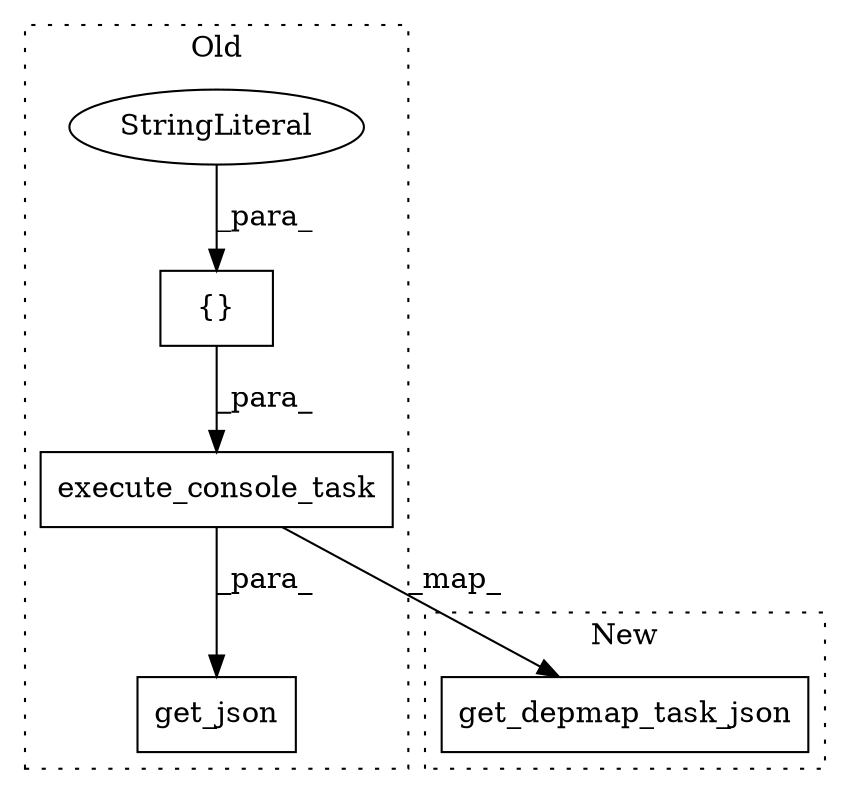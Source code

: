 digraph G {
subgraph cluster0 {
1 [label="execute_console_task" a="32" s="10996,11097" l="21,1" shape="box"];
3 [label="{}" a="4" s="11029,11051" l="1,1" shape="box"];
4 [label="get_json" a="32" s="10982,11098" l="9,1" shape="box"];
5 [label="StringLiteral" a="45" s="11030" l="21" shape="ellipse"];
label = "Old";
style="dotted";
}
subgraph cluster1 {
2 [label="get_depmap_task_json" a="32" s="11437,11502" l="21,1" shape="box"];
label = "New";
style="dotted";
}
1 -> 2 [label="_map_"];
1 -> 4 [label="_para_"];
3 -> 1 [label="_para_"];
5 -> 3 [label="_para_"];
}